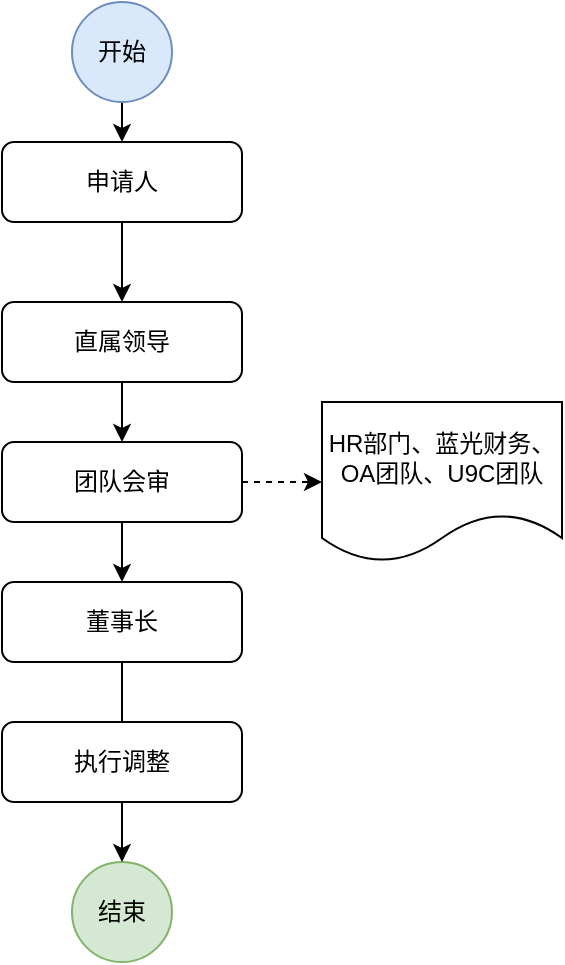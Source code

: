 <mxfile version="21.5.2" type="github">
  <diagram name="第 1 页" id="xeDGG-nsPCfhtsi6Jx4C">
    <mxGraphModel dx="869" dy="553" grid="0" gridSize="10" guides="1" tooltips="1" connect="1" arrows="1" fold="1" page="1" pageScale="1" pageWidth="827" pageHeight="1169" math="0" shadow="0">
      <root>
        <mxCell id="0" />
        <mxCell id="1" parent="0" />
        <mxCell id="8nwUQXhwKv03xpFlqHcw-1" style="edgeStyle=orthogonalEdgeStyle;rounded=0;orthogonalLoop=1;jettySize=auto;html=1;exitX=0.5;exitY=1;exitDx=0;exitDy=0;entryX=0.5;entryY=0;entryDx=0;entryDy=0;" edge="1" parent="1" source="8nwUQXhwKv03xpFlqHcw-2" target="8nwUQXhwKv03xpFlqHcw-7">
          <mxGeometry relative="1" as="geometry" />
        </mxCell>
        <mxCell id="8nwUQXhwKv03xpFlqHcw-2" value="申请人" style="rounded=1;whiteSpace=wrap;html=1;fontSize=12;glass=0;strokeWidth=1;shadow=0;" vertex="1" parent="1">
          <mxGeometry x="160" y="150" width="120" height="40" as="geometry" />
        </mxCell>
        <mxCell id="8nwUQXhwKv03xpFlqHcw-3" style="edgeStyle=orthogonalEdgeStyle;rounded=0;orthogonalLoop=1;jettySize=auto;html=1;exitX=0.5;exitY=1;exitDx=0;exitDy=0;entryX=0.5;entryY=0;entryDx=0;entryDy=0;" edge="1" parent="1" source="8nwUQXhwKv03xpFlqHcw-4" target="8nwUQXhwKv03xpFlqHcw-2">
          <mxGeometry relative="1" as="geometry" />
        </mxCell>
        <mxCell id="8nwUQXhwKv03xpFlqHcw-4" value="开始" style="ellipse;whiteSpace=wrap;html=1;aspect=fixed;fillColor=#dae8fc;strokeColor=#6c8ebf;" vertex="1" parent="1">
          <mxGeometry x="195" y="80" width="50" height="50" as="geometry" />
        </mxCell>
        <mxCell id="8nwUQXhwKv03xpFlqHcw-5" value="结束" style="ellipse;whiteSpace=wrap;html=1;aspect=fixed;fillColor=#d5e8d4;strokeColor=#82b366;" vertex="1" parent="1">
          <mxGeometry x="195" y="510" width="50" height="50" as="geometry" />
        </mxCell>
        <mxCell id="8nwUQXhwKv03xpFlqHcw-6" style="edgeStyle=orthogonalEdgeStyle;rounded=0;orthogonalLoop=1;jettySize=auto;html=1;exitX=0.5;exitY=1;exitDx=0;exitDy=0;entryX=0.5;entryY=0;entryDx=0;entryDy=0;" edge="1" parent="1" source="8nwUQXhwKv03xpFlqHcw-12" target="8nwUQXhwKv03xpFlqHcw-5">
          <mxGeometry relative="1" as="geometry" />
        </mxCell>
        <mxCell id="8nwUQXhwKv03xpFlqHcw-14" style="edgeStyle=orthogonalEdgeStyle;rounded=0;orthogonalLoop=1;jettySize=auto;html=1;exitX=0.5;exitY=1;exitDx=0;exitDy=0;entryX=0.5;entryY=0;entryDx=0;entryDy=0;" edge="1" parent="1" source="8nwUQXhwKv03xpFlqHcw-7" target="8nwUQXhwKv03xpFlqHcw-9">
          <mxGeometry relative="1" as="geometry" />
        </mxCell>
        <mxCell id="8nwUQXhwKv03xpFlqHcw-7" value="直属领导" style="rounded=1;whiteSpace=wrap;html=1;fontSize=12;glass=0;strokeWidth=1;shadow=0;" vertex="1" parent="1">
          <mxGeometry x="160" y="230" width="120" height="40" as="geometry" />
        </mxCell>
        <mxCell id="8nwUQXhwKv03xpFlqHcw-10" style="edgeStyle=orthogonalEdgeStyle;rounded=0;orthogonalLoop=1;jettySize=auto;html=1;exitX=1;exitY=0.5;exitDx=0;exitDy=0;dashed=1;" edge="1" parent="1" source="8nwUQXhwKv03xpFlqHcw-9">
          <mxGeometry relative="1" as="geometry">
            <mxPoint x="320" y="320" as="targetPoint" />
          </mxGeometry>
        </mxCell>
        <mxCell id="8nwUQXhwKv03xpFlqHcw-15" style="edgeStyle=orthogonalEdgeStyle;rounded=0;orthogonalLoop=1;jettySize=auto;html=1;exitX=0.5;exitY=1;exitDx=0;exitDy=0;entryX=0.5;entryY=0;entryDx=0;entryDy=0;" edge="1" parent="1" source="8nwUQXhwKv03xpFlqHcw-9" target="8nwUQXhwKv03xpFlqHcw-12">
          <mxGeometry relative="1" as="geometry" />
        </mxCell>
        <mxCell id="8nwUQXhwKv03xpFlqHcw-9" value="团队会审" style="rounded=1;whiteSpace=wrap;html=1;fontSize=12;glass=0;strokeWidth=1;shadow=0;" vertex="1" parent="1">
          <mxGeometry x="160" y="300" width="120" height="40" as="geometry" />
        </mxCell>
        <mxCell id="8nwUQXhwKv03xpFlqHcw-11" value="HR部门、蓝光财务、OA团队、U9C团队" style="shape=document;whiteSpace=wrap;html=1;boundedLbl=1;" vertex="1" parent="1">
          <mxGeometry x="320" y="280" width="120" height="80" as="geometry" />
        </mxCell>
        <mxCell id="8nwUQXhwKv03xpFlqHcw-12" value="董事长" style="rounded=1;whiteSpace=wrap;html=1;fontSize=12;glass=0;strokeWidth=1;shadow=0;" vertex="1" parent="1">
          <mxGeometry x="160" y="370" width="120" height="40" as="geometry" />
        </mxCell>
        <mxCell id="8nwUQXhwKv03xpFlqHcw-16" value="执行调整" style="rounded=1;whiteSpace=wrap;html=1;fontSize=12;glass=0;strokeWidth=1;shadow=0;" vertex="1" parent="1">
          <mxGeometry x="160" y="440" width="120" height="40" as="geometry" />
        </mxCell>
      </root>
    </mxGraphModel>
  </diagram>
</mxfile>
